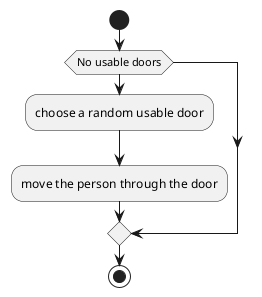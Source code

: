 @startuml RoomGetOutActivity
start
if(No usable doors) then
else
:choose a random usable door;
:move the person through the door;
endif
stop
@enduml